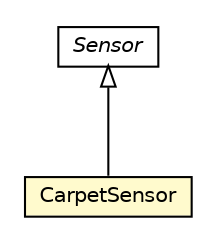 #!/usr/local/bin/dot
#
# Class diagram 
# Generated by UMLGraph version R5_6-24-gf6e263 (http://www.umlgraph.org/)
#

digraph G {
	edge [fontname="Helvetica",fontsize=10,labelfontname="Helvetica",labelfontsize=10];
	node [fontname="Helvetica",fontsize=10,shape=plaintext];
	nodesep=0.25;
	ranksep=0.5;
	// org.universAAL.ontology.device.Sensor
	c93545 [label=<<table title="org.universAAL.ontology.device.Sensor" border="0" cellborder="1" cellspacing="0" cellpadding="2" port="p" href="../Sensor.html">
		<tr><td><table border="0" cellspacing="0" cellpadding="1">
<tr><td align="center" balign="center"><font face="Helvetica-Oblique"> Sensor </font></td></tr>
		</table></td></tr>
		</table>>, URL="../Sensor.html", fontname="Helvetica", fontcolor="black", fontsize=10.0];
	// org.universAAL.ontology.device.home.CarpetSensor
	c93902 [label=<<table title="org.universAAL.ontology.device.home.CarpetSensor" border="0" cellborder="1" cellspacing="0" cellpadding="2" port="p" bgcolor="lemonChiffon" href="./CarpetSensor.html">
		<tr><td><table border="0" cellspacing="0" cellpadding="1">
<tr><td align="center" balign="center"> CarpetSensor </td></tr>
		</table></td></tr>
		</table>>, URL="./CarpetSensor.html", fontname="Helvetica", fontcolor="black", fontsize=10.0];
	//org.universAAL.ontology.device.home.CarpetSensor extends org.universAAL.ontology.device.Sensor
	c93545:p -> c93902:p [dir=back,arrowtail=empty];
}

